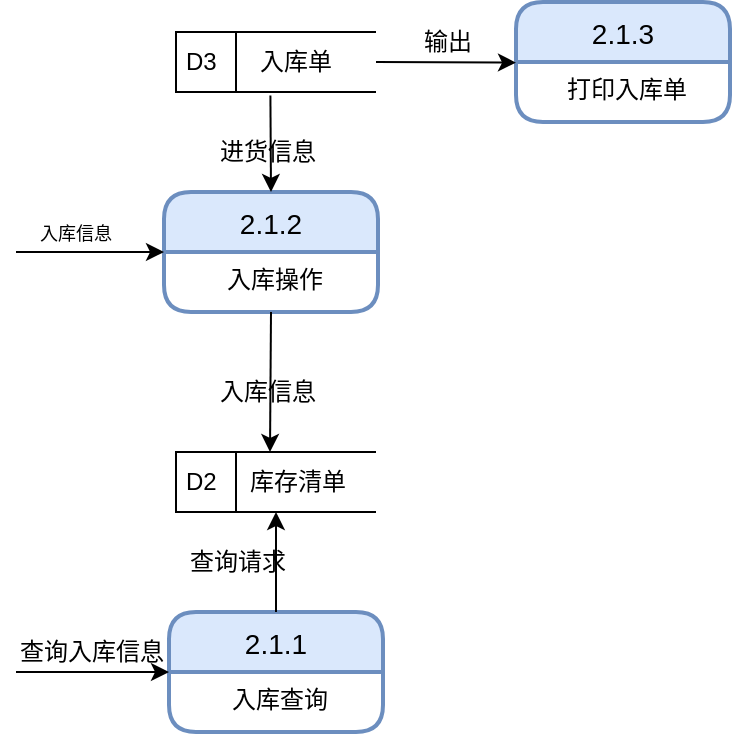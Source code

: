 <mxfile version="10.6.1" type="github"><diagram id="dhwkty_AlcniORoovK5R" name="Page-1"><mxGraphModel dx="2927" dy="1008" grid="1" gridSize="10" guides="1" tooltips="1" connect="1" arrows="1" fold="1" page="1" pageScale="1" pageWidth="827" pageHeight="1169" math="0" shadow="0"><root><mxCell id="0"/><mxCell id="1" parent="0"/><mxCell id="NMSrnLNrcJJBkJ3dv9SG-1" value="D3" style="html=1;dashed=0;whitespace=wrap;shape=mxgraph.dfd.dataStoreID;align=left;spacingLeft=3;points=[[0,0],[0.5,0],[1,0],[0,0.5],[1,0.5],[0,1],[0.5,1],[1,1]];" parent="1" vertex="1"><mxGeometry x="40" y="70" width="100" height="30" as="geometry"/></mxCell><mxCell id="NMSrnLNrcJJBkJ3dv9SG-2" value="入库单" style="text;html=1;resizable=0;points=[];autosize=1;align=left;verticalAlign=top;spacingTop=-4;" parent="1" vertex="1"><mxGeometry x="80" y="75" width="50" height="20" as="geometry"/></mxCell><mxCell id="NMSrnLNrcJJBkJ3dv9SG-3" value="2.1.2" style="swimlane;childLayout=stackLayout;horizontal=1;startSize=30;horizontalStack=0;rounded=1;fontSize=14;fontStyle=0;strokeWidth=2;resizeParent=0;resizeLast=1;shadow=0;dashed=0;align=center;fillColor=#dae8fc;strokeColor=#6c8ebf;" parent="1" vertex="1"><mxGeometry x="34" y="150" width="107" height="60" as="geometry"/></mxCell><mxCell id="NMSrnLNrcJJBkJ3dv9SG-4" value="入库操作" style="align=center;strokeColor=none;fillColor=none;spacingLeft=4;fontSize=12;verticalAlign=top;resizable=0;rotatable=0;part=1;" parent="NMSrnLNrcJJBkJ3dv9SG-3" vertex="1"><mxGeometry y="30" width="107" height="30" as="geometry"/></mxCell><mxCell id="NMSrnLNrcJJBkJ3dv9SG-5" value="" style="endArrow=classic;html=1;entryX=0.5;entryY=0;entryDx=0;entryDy=0;exitX=0.472;exitY=1.06;exitDx=0;exitDy=0;exitPerimeter=0;" parent="1" source="NMSrnLNrcJJBkJ3dv9SG-1" target="NMSrnLNrcJJBkJ3dv9SG-3" edge="1"><mxGeometry width="50" height="50" relative="1" as="geometry"><mxPoint x="10" y="160" as="sourcePoint"/><mxPoint x="60" y="110" as="targetPoint"/></mxGeometry></mxCell><mxCell id="xRN1GW7IkJIaRzZJkUfV-1" value="进货信息" style="text;html=1;resizable=0;points=[];autosize=1;align=left;verticalAlign=top;spacingTop=-4;" parent="1" vertex="1"><mxGeometry x="60" y="120" width="60" height="20" as="geometry"/></mxCell><mxCell id="xRN1GW7IkJIaRzZJkUfV-3" value="" style="endArrow=classic;html=1;exitX=1;exitY=0.5;exitDx=0;exitDy=0;entryX=0;entryY=0.5;entryDx=0;entryDy=0;" parent="1" target="NMSrnLNrcJJBkJ3dv9SG-3" edge="1"><mxGeometry width="50" height="50" relative="1" as="geometry"><mxPoint x="-40" y="180" as="sourcePoint"/><mxPoint x="30" y="170" as="targetPoint"/></mxGeometry></mxCell><mxCell id="xRN1GW7IkJIaRzZJkUfV-4" value="&lt;font style=&quot;font-size: 9px&quot;&gt;入库信息&lt;/font&gt;" style="text;html=1;resizable=0;points=[];autosize=1;align=left;verticalAlign=top;spacingTop=-4;" parent="1" vertex="1"><mxGeometry x="-30" y="160" width="60" height="20" as="geometry"/></mxCell><mxCell id="xRN1GW7IkJIaRzZJkUfV-5" value="" style="endArrow=classic;html=1;exitX=0.5;exitY=1;exitDx=0;exitDy=0;" parent="1" source="NMSrnLNrcJJBkJ3dv9SG-4" edge="1"><mxGeometry width="50" height="50" relative="1" as="geometry"><mxPoint x="60" y="270" as="sourcePoint"/><mxPoint x="87" y="280" as="targetPoint"/></mxGeometry></mxCell><mxCell id="xRN1GW7IkJIaRzZJkUfV-6" value="入库信息" style="text;html=1;resizable=0;points=[];autosize=1;align=left;verticalAlign=top;spacingTop=-4;" parent="1" vertex="1"><mxGeometry x="60" y="240" width="60" height="20" as="geometry"/></mxCell><mxCell id="xRN1GW7IkJIaRzZJkUfV-8" value="D2" style="html=1;dashed=0;whitespace=wrap;shape=mxgraph.dfd.dataStoreID;align=left;spacingLeft=3;points=[[0,0],[0.5,0],[1,0],[0,0.5],[1,0.5],[0,1],[0.5,1],[1,1]];" parent="1" vertex="1"><mxGeometry x="40" y="280" width="100" height="30" as="geometry"/></mxCell><mxCell id="xRN1GW7IkJIaRzZJkUfV-9" value="库存清单" style="text;html=1;resizable=0;points=[];autosize=1;align=left;verticalAlign=top;spacingTop=-4;" parent="1" vertex="1"><mxGeometry x="75" y="285" width="60" height="20" as="geometry"/></mxCell><mxCell id="xRN1GW7IkJIaRzZJkUfV-10" value="2.1.1" style="swimlane;childLayout=stackLayout;horizontal=1;startSize=30;horizontalStack=0;rounded=1;fontSize=14;fontStyle=0;strokeWidth=2;resizeParent=0;resizeLast=1;shadow=0;dashed=0;align=center;fillColor=#dae8fc;strokeColor=#6c8ebf;" parent="1" vertex="1"><mxGeometry x="36.5" y="360" width="107" height="60" as="geometry"/></mxCell><mxCell id="xRN1GW7IkJIaRzZJkUfV-11" value="入库查询" style="align=center;strokeColor=none;fillColor=none;spacingLeft=4;fontSize=12;verticalAlign=top;resizable=0;rotatable=0;part=1;" parent="xRN1GW7IkJIaRzZJkUfV-10" vertex="1"><mxGeometry y="30" width="107" height="30" as="geometry"/></mxCell><mxCell id="xRN1GW7IkJIaRzZJkUfV-12" value="" style="endArrow=classic;html=1;entryX=0.5;entryY=1;entryDx=0;entryDy=0;exitX=0.5;exitY=0;exitDx=0;exitDy=0;" parent="1" source="xRN1GW7IkJIaRzZJkUfV-10" target="xRN1GW7IkJIaRzZJkUfV-8" edge="1"><mxGeometry width="50" height="50" relative="1" as="geometry"><mxPoint x="180" y="340" as="sourcePoint"/><mxPoint x="130" y="320" as="targetPoint"/></mxGeometry></mxCell><mxCell id="xRN1GW7IkJIaRzZJkUfV-14" value="查询请求" style="text;html=1;resizable=0;points=[];autosize=1;align=left;verticalAlign=top;spacingTop=-4;" parent="1" vertex="1"><mxGeometry x="45" y="325" width="60" height="20" as="geometry"/></mxCell><mxCell id="xRN1GW7IkJIaRzZJkUfV-16" value="" style="endArrow=classic;html=1;entryX=0;entryY=0.5;entryDx=0;entryDy=0;" parent="1" target="xRN1GW7IkJIaRzZJkUfV-10" edge="1"><mxGeometry width="50" height="50" relative="1" as="geometry"><mxPoint x="-40" y="390" as="sourcePoint"/><mxPoint x="30" y="382" as="targetPoint"/><Array as="points"/></mxGeometry></mxCell><mxCell id="xRN1GW7IkJIaRzZJkUfV-17" value="查询入库信息" style="text;html=1;resizable=0;points=[];autosize=1;align=left;verticalAlign=top;spacingTop=-4;" parent="1" vertex="1"><mxGeometry x="-40" y="370" width="90" height="20" as="geometry"/></mxCell><mxCell id="xRN1GW7IkJIaRzZJkUfV-20" value="2.1.3" style="swimlane;childLayout=stackLayout;horizontal=1;startSize=30;horizontalStack=0;rounded=1;fontSize=14;fontStyle=0;strokeWidth=2;resizeParent=0;resizeLast=1;shadow=0;dashed=0;align=center;fillColor=#dae8fc;strokeColor=#6c8ebf;" parent="1" vertex="1"><mxGeometry x="210" y="55" width="107" height="60" as="geometry"/></mxCell><mxCell id="xRN1GW7IkJIaRzZJkUfV-21" value="打印入库单" style="align=center;strokeColor=none;fillColor=none;spacingLeft=4;fontSize=12;verticalAlign=top;resizable=0;rotatable=0;part=1;" parent="xRN1GW7IkJIaRzZJkUfV-20" vertex="1"><mxGeometry y="30" width="107" height="30" as="geometry"/></mxCell><mxCell id="xRN1GW7IkJIaRzZJkUfV-22" value="" style="endArrow=classic;html=1;exitX=1;exitY=0.5;exitDx=0;exitDy=0;entryX=0;entryY=0.011;entryDx=0;entryDy=0;entryPerimeter=0;" parent="1" source="NMSrnLNrcJJBkJ3dv9SG-1" target="xRN1GW7IkJIaRzZJkUfV-21" edge="1"><mxGeometry width="50" height="50" relative="1" as="geometry"><mxPoint x="140" y="170" as="sourcePoint"/><mxPoint x="190" y="120" as="targetPoint"/></mxGeometry></mxCell><mxCell id="xRN1GW7IkJIaRzZJkUfV-23" value="输出" style="text;html=1;resizable=0;points=[];autosize=1;align=left;verticalAlign=top;spacingTop=-4;" parent="1" vertex="1"><mxGeometry x="162" y="65" width="40" height="20" as="geometry"/></mxCell></root></mxGraphModel></diagram></mxfile>